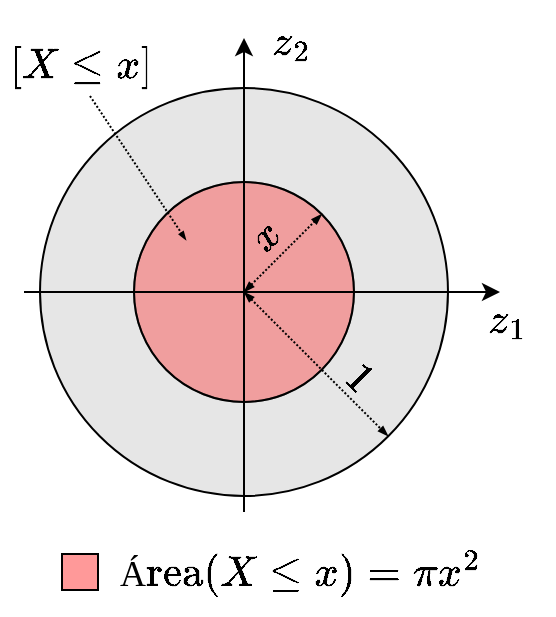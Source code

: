<mxfile version="24.2.5" type="device">
  <diagram name="Página-1" id="E-DP9fMv0TR5NF7smadX">
    <mxGraphModel dx="779" dy="482" grid="1" gridSize="6" guides="1" tooltips="1" connect="1" arrows="1" fold="1" page="1" pageScale="1" pageWidth="290" pageHeight="320" background="#ffffff" math="1" shadow="0">
      <root>
        <mxCell id="0" />
        <mxCell id="1" parent="0" />
        <mxCell id="xAZlT9sS_4fq85W6sB17-2" value="" style="ellipse;whiteSpace=wrap;html=1;aspect=fixed;fillColor=#E6E6E6;" parent="1" vertex="1">
          <mxGeometry x="32" y="47" width="204" height="204" as="geometry" />
        </mxCell>
        <mxCell id="XVFy80TCQt1yeqZxp_9k-1" value="" style="ellipse;whiteSpace=wrap;html=1;aspect=fixed;fillColor=#FF3333;opacity=40;" vertex="1" parent="1">
          <mxGeometry x="79" y="94" width="110" height="110" as="geometry" />
        </mxCell>
        <mxCell id="XVFy80TCQt1yeqZxp_9k-2" value="" style="ellipse;whiteSpace=wrap;html=1;aspect=fixed;fillColor=none;" vertex="1" parent="1">
          <mxGeometry x="79" y="94" width="110" height="110" as="geometry" />
        </mxCell>
        <mxCell id="xAZlT9sS_4fq85W6sB17-8" value="" style="endArrow=classic;html=1;rounded=0;" parent="1" edge="1">
          <mxGeometry width="50" height="50" relative="1" as="geometry">
            <mxPoint x="24" y="149" as="sourcePoint" />
            <mxPoint x="262" y="149" as="targetPoint" />
          </mxGeometry>
        </mxCell>
        <mxCell id="xAZlT9sS_4fq85W6sB17-9" value="" style="endArrow=classic;html=1;rounded=0;" parent="1" edge="1">
          <mxGeometry width="50" height="50" relative="1" as="geometry">
            <mxPoint x="134" y="259" as="sourcePoint" />
            <mxPoint x="134" y="22" as="targetPoint" />
          </mxGeometry>
        </mxCell>
        <mxCell id="XVFy80TCQt1yeqZxp_9k-4" value="\(x\)" style="text;html=1;align=center;verticalAlign=middle;whiteSpace=wrap;rounded=0;rotation=315;fontSize=18;" vertex="1" parent="1">
          <mxGeometry x="130" y="112" width="30" height="19" as="geometry" />
        </mxCell>
        <mxCell id="XVFy80TCQt1yeqZxp_9k-6" value="" style="whiteSpace=wrap;html=1;aspect=fixed;fillColor=#FF9999;" vertex="1" parent="1">
          <mxGeometry x="43" y="280" width="18" height="18" as="geometry" />
        </mxCell>
        <mxCell id="XVFy80TCQt1yeqZxp_9k-7" value="\(\text{Área}(X \leq x) = \pi x^2\)" style="text;html=1;align=center;verticalAlign=middle;whiteSpace=wrap;rounded=0;rotation=0;fontSize=18;" vertex="1" parent="1">
          <mxGeometry x="59" y="274" width="207" height="30" as="geometry" />
        </mxCell>
        <mxCell id="XVFy80TCQt1yeqZxp_9k-8" value="" style="endArrow=blockThin;startArrow=blockThin;html=1;rounded=0;entryX=1;entryY=1;entryDx=0;entryDy=0;endFill=1;startFill=1;endSize=3;startSize=3;dashed=1;dashPattern=1 1;" edge="1" parent="1" target="xAZlT9sS_4fq85W6sB17-2">
          <mxGeometry width="50" height="50" relative="1" as="geometry">
            <mxPoint x="134" y="149" as="sourcePoint" />
            <mxPoint x="203" y="173" as="targetPoint" />
          </mxGeometry>
        </mxCell>
        <mxCell id="XVFy80TCQt1yeqZxp_9k-3" value="" style="endArrow=blockThin;startArrow=blockThin;html=1;rounded=0;entryX=1;entryY=0;entryDx=0;entryDy=0;endFill=1;startFill=1;endSize=3;startSize=3;dashed=1;dashPattern=1 1;" edge="1" parent="1" target="XVFy80TCQt1yeqZxp_9k-2">
          <mxGeometry width="50" height="50" relative="1" as="geometry">
            <mxPoint x="134" y="149" as="sourcePoint" />
            <mxPoint x="184" y="99" as="targetPoint" />
          </mxGeometry>
        </mxCell>
        <mxCell id="XVFy80TCQt1yeqZxp_9k-9" value="\(1\)" style="text;html=1;align=center;verticalAlign=middle;whiteSpace=wrap;rounded=0;rotation=45;fontSize=18;" vertex="1" parent="1">
          <mxGeometry x="176" y="183" width="30" height="19" as="geometry" />
        </mxCell>
        <mxCell id="XVFy80TCQt1yeqZxp_9k-12" value="\(z_1\)" style="text;html=1;align=center;verticalAlign=middle;whiteSpace=wrap;rounded=0;rotation=0;fontSize=18;" vertex="1" parent="1">
          <mxGeometry x="250" y="149" width="32" height="30" as="geometry" />
        </mxCell>
        <mxCell id="XVFy80TCQt1yeqZxp_9k-13" value="\(z_2\)" style="text;html=1;align=center;verticalAlign=middle;whiteSpace=wrap;rounded=0;rotation=0;fontSize=18;" vertex="1" parent="1">
          <mxGeometry x="142" y="10" width="32" height="30" as="geometry" />
        </mxCell>
        <mxCell id="XVFy80TCQt1yeqZxp_9k-14" value="" style="endArrow=blockThin;html=1;rounded=0;dashed=1;dashPattern=1 1;endFill=1;endSize=2;" edge="1" parent="1">
          <mxGeometry width="50" height="50" relative="1" as="geometry">
            <mxPoint x="57" y="51" as="sourcePoint" />
            <mxPoint x="105" y="123" as="targetPoint" />
          </mxGeometry>
        </mxCell>
        <mxCell id="XVFy80TCQt1yeqZxp_9k-15" value="\([X \leq x]\)" style="text;html=1;align=center;verticalAlign=middle;whiteSpace=wrap;rounded=0;rotation=0;fontSize=18;" vertex="1" parent="1">
          <mxGeometry x="12.5" y="21" width="79" height="30" as="geometry" />
        </mxCell>
      </root>
    </mxGraphModel>
  </diagram>
</mxfile>
